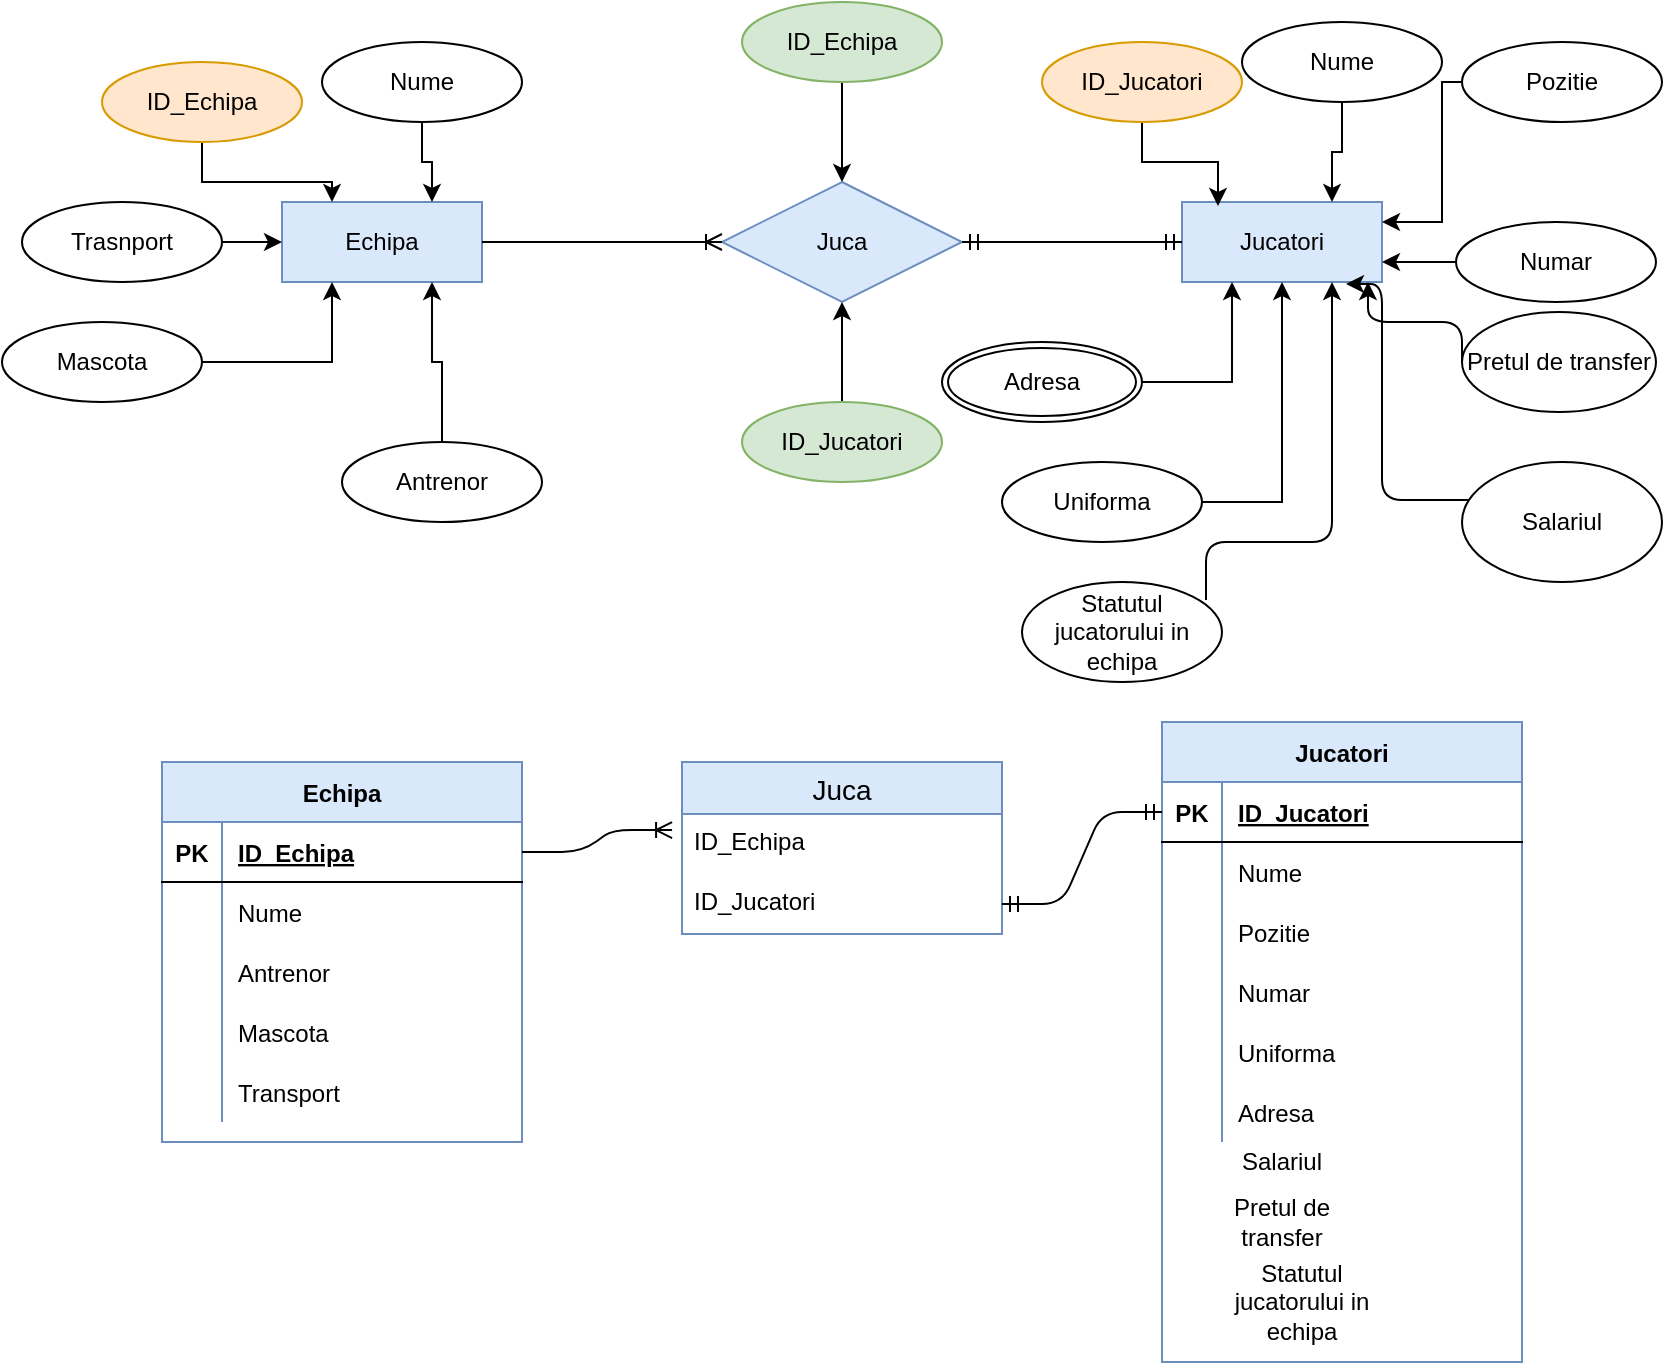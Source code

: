 <mxfile version="14.5.1" type="device"><diagram id="c5y45r__47d3XI2hX6e3" name="Page-1"><mxGraphModel dx="852" dy="494" grid="1" gridSize="10" guides="1" tooltips="1" connect="1" arrows="1" fold="1" page="1" pageScale="1" pageWidth="827" pageHeight="1169" math="0" shadow="0"><root><mxCell id="0"/><mxCell id="1" parent="0"/><mxCell id="ZQf_1yp-HwkTwAO2uzYd-1" value="Echipa" style="whiteSpace=wrap;html=1;align=center;fillColor=#dae8fc;strokeColor=#6c8ebf;" parent="1" vertex="1"><mxGeometry x="140" y="160" width="100" height="40" as="geometry"/></mxCell><mxCell id="ZQf_1yp-HwkTwAO2uzYd-2" value="Jucatori" style="whiteSpace=wrap;html=1;align=center;fillColor=#dae8fc;strokeColor=#6c8ebf;" parent="1" vertex="1"><mxGeometry x="590" y="160" width="100" height="40" as="geometry"/></mxCell><mxCell id="ZQf_1yp-HwkTwAO2uzYd-3" value="Juca" style="shape=rhombus;perimeter=rhombusPerimeter;whiteSpace=wrap;html=1;align=center;fillColor=#dae8fc;strokeColor=#6c8ebf;" parent="1" vertex="1"><mxGeometry x="360" y="150" width="120" height="60" as="geometry"/></mxCell><mxCell id="ZQf_1yp-HwkTwAO2uzYd-4" value="Echipa" style="shape=table;startSize=30;container=1;collapsible=1;childLayout=tableLayout;fixedRows=1;rowLines=0;fontStyle=1;align=center;resizeLast=1;fillColor=#dae8fc;strokeColor=#6c8ebf;" parent="1" vertex="1"><mxGeometry x="80" y="440" width="180" height="190" as="geometry"/></mxCell><mxCell id="ZQf_1yp-HwkTwAO2uzYd-5" value="" style="shape=partialRectangle;collapsible=0;dropTarget=0;pointerEvents=0;fillColor=none;top=0;left=0;bottom=1;right=0;points=[[0,0.5],[1,0.5]];portConstraint=eastwest;" parent="ZQf_1yp-HwkTwAO2uzYd-4" vertex="1"><mxGeometry y="30" width="180" height="30" as="geometry"/></mxCell><mxCell id="ZQf_1yp-HwkTwAO2uzYd-6" value="PK" style="shape=partialRectangle;connectable=0;fillColor=none;top=0;left=0;bottom=0;right=0;fontStyle=1;overflow=hidden;" parent="ZQf_1yp-HwkTwAO2uzYd-5" vertex="1"><mxGeometry width="30" height="30" as="geometry"/></mxCell><mxCell id="ZQf_1yp-HwkTwAO2uzYd-7" value="ID_Echipa" style="shape=partialRectangle;connectable=0;fillColor=none;top=0;left=0;bottom=0;right=0;align=left;spacingLeft=6;fontStyle=5;overflow=hidden;" parent="ZQf_1yp-HwkTwAO2uzYd-5" vertex="1"><mxGeometry x="30" width="150" height="30" as="geometry"/></mxCell><mxCell id="ZQf_1yp-HwkTwAO2uzYd-8" value="" style="shape=partialRectangle;collapsible=0;dropTarget=0;pointerEvents=0;fillColor=none;top=0;left=0;bottom=0;right=0;points=[[0,0.5],[1,0.5]];portConstraint=eastwest;" parent="ZQf_1yp-HwkTwAO2uzYd-4" vertex="1"><mxGeometry y="60" width="180" height="30" as="geometry"/></mxCell><mxCell id="ZQf_1yp-HwkTwAO2uzYd-9" value="" style="shape=partialRectangle;connectable=0;fillColor=none;top=0;left=0;bottom=0;right=0;editable=1;overflow=hidden;" parent="ZQf_1yp-HwkTwAO2uzYd-8" vertex="1"><mxGeometry width="30" height="30" as="geometry"/></mxCell><mxCell id="ZQf_1yp-HwkTwAO2uzYd-10" value="Nume" style="shape=partialRectangle;connectable=0;fillColor=none;top=0;left=0;bottom=0;right=0;align=left;spacingLeft=6;overflow=hidden;" parent="ZQf_1yp-HwkTwAO2uzYd-8" vertex="1"><mxGeometry x="30" width="150" height="30" as="geometry"/></mxCell><mxCell id="ZQf_1yp-HwkTwAO2uzYd-11" value="" style="shape=partialRectangle;collapsible=0;dropTarget=0;pointerEvents=0;fillColor=none;top=0;left=0;bottom=0;right=0;points=[[0,0.5],[1,0.5]];portConstraint=eastwest;" parent="ZQf_1yp-HwkTwAO2uzYd-4" vertex="1"><mxGeometry y="90" width="180" height="30" as="geometry"/></mxCell><mxCell id="ZQf_1yp-HwkTwAO2uzYd-12" value="" style="shape=partialRectangle;connectable=0;fillColor=none;top=0;left=0;bottom=0;right=0;editable=1;overflow=hidden;" parent="ZQf_1yp-HwkTwAO2uzYd-11" vertex="1"><mxGeometry width="30" height="30" as="geometry"/></mxCell><mxCell id="ZQf_1yp-HwkTwAO2uzYd-13" value="Antrenor" style="shape=partialRectangle;connectable=0;fillColor=none;top=0;left=0;bottom=0;right=0;align=left;spacingLeft=6;overflow=hidden;" parent="ZQf_1yp-HwkTwAO2uzYd-11" vertex="1"><mxGeometry x="30" width="150" height="30" as="geometry"/></mxCell><mxCell id="ZQf_1yp-HwkTwAO2uzYd-14" value="" style="shape=partialRectangle;collapsible=0;dropTarget=0;pointerEvents=0;fillColor=none;top=0;left=0;bottom=0;right=0;points=[[0,0.5],[1,0.5]];portConstraint=eastwest;" parent="ZQf_1yp-HwkTwAO2uzYd-4" vertex="1"><mxGeometry y="120" width="180" height="30" as="geometry"/></mxCell><mxCell id="ZQf_1yp-HwkTwAO2uzYd-15" value="" style="shape=partialRectangle;connectable=0;fillColor=none;top=0;left=0;bottom=0;right=0;editable=1;overflow=hidden;" parent="ZQf_1yp-HwkTwAO2uzYd-14" vertex="1"><mxGeometry width="30" height="30" as="geometry"/></mxCell><mxCell id="ZQf_1yp-HwkTwAO2uzYd-16" value="Mascota" style="shape=partialRectangle;connectable=0;fillColor=none;top=0;left=0;bottom=0;right=0;align=left;spacingLeft=6;overflow=hidden;" parent="ZQf_1yp-HwkTwAO2uzYd-14" vertex="1"><mxGeometry x="30" width="150" height="30" as="geometry"/></mxCell><mxCell id="ZQf_1yp-HwkTwAO2uzYd-17" value="" style="shape=partialRectangle;collapsible=0;dropTarget=0;pointerEvents=0;fillColor=none;top=0;left=0;bottom=0;right=0;points=[[0,0.5],[1,0.5]];portConstraint=eastwest;" parent="ZQf_1yp-HwkTwAO2uzYd-4" vertex="1"><mxGeometry y="150" width="180" height="30" as="geometry"/></mxCell><mxCell id="ZQf_1yp-HwkTwAO2uzYd-18" value="" style="shape=partialRectangle;connectable=0;fillColor=none;top=0;left=0;bottom=0;right=0;editable=1;overflow=hidden;" parent="ZQf_1yp-HwkTwAO2uzYd-17" vertex="1"><mxGeometry width="30" height="30" as="geometry"/></mxCell><mxCell id="ZQf_1yp-HwkTwAO2uzYd-19" value="Transport" style="shape=partialRectangle;connectable=0;fillColor=none;top=0;left=0;bottom=0;right=0;align=left;spacingLeft=6;overflow=hidden;" parent="ZQf_1yp-HwkTwAO2uzYd-17" vertex="1"><mxGeometry x="30" width="150" height="30" as="geometry"/></mxCell><mxCell id="ZQf_1yp-HwkTwAO2uzYd-20" value="Juca" style="swimlane;fontStyle=0;childLayout=stackLayout;horizontal=1;startSize=26;horizontalStack=0;resizeParent=1;resizeParentMax=0;resizeLast=0;collapsible=1;marginBottom=0;align=center;fontSize=14;fillColor=#dae8fc;strokeColor=#6c8ebf;" parent="1" vertex="1"><mxGeometry x="340" y="440" width="160" height="86" as="geometry"/></mxCell><mxCell id="ZQf_1yp-HwkTwAO2uzYd-21" value="ID_Echipa" style="text;strokeColor=none;fillColor=none;spacingLeft=4;spacingRight=4;overflow=hidden;rotatable=0;points=[[0,0.5],[1,0.5]];portConstraint=eastwest;fontSize=12;" parent="ZQf_1yp-HwkTwAO2uzYd-20" vertex="1"><mxGeometry y="26" width="160" height="30" as="geometry"/></mxCell><mxCell id="ZQf_1yp-HwkTwAO2uzYd-22" value="ID_Jucatori" style="text;strokeColor=none;fillColor=none;spacingLeft=4;spacingRight=4;overflow=hidden;rotatable=0;points=[[0,0.5],[1,0.5]];portConstraint=eastwest;fontSize=12;" parent="ZQf_1yp-HwkTwAO2uzYd-20" vertex="1"><mxGeometry y="56" width="160" height="30" as="geometry"/></mxCell><mxCell id="ZQf_1yp-HwkTwAO2uzYd-23" value="Jucatori" style="shape=table;startSize=30;container=1;collapsible=1;childLayout=tableLayout;fixedRows=1;rowLines=0;fontStyle=1;align=center;resizeLast=1;fillColor=#dae8fc;strokeColor=#6c8ebf;" parent="1" vertex="1"><mxGeometry x="580" y="420" width="180" height="320" as="geometry"/></mxCell><mxCell id="ZQf_1yp-HwkTwAO2uzYd-24" value="" style="shape=partialRectangle;collapsible=0;dropTarget=0;pointerEvents=0;fillColor=none;top=0;left=0;bottom=1;right=0;points=[[0,0.5],[1,0.5]];portConstraint=eastwest;" parent="ZQf_1yp-HwkTwAO2uzYd-23" vertex="1"><mxGeometry y="30" width="180" height="30" as="geometry"/></mxCell><mxCell id="ZQf_1yp-HwkTwAO2uzYd-25" value="PK" style="shape=partialRectangle;connectable=0;fillColor=none;top=0;left=0;bottom=0;right=0;fontStyle=1;overflow=hidden;" parent="ZQf_1yp-HwkTwAO2uzYd-24" vertex="1"><mxGeometry width="30" height="30" as="geometry"/></mxCell><mxCell id="ZQf_1yp-HwkTwAO2uzYd-26" value="ID_Jucatori" style="shape=partialRectangle;connectable=0;fillColor=none;top=0;left=0;bottom=0;right=0;align=left;spacingLeft=6;fontStyle=5;overflow=hidden;" parent="ZQf_1yp-HwkTwAO2uzYd-24" vertex="1"><mxGeometry x="30" width="150" height="30" as="geometry"/></mxCell><mxCell id="ZQf_1yp-HwkTwAO2uzYd-27" value="" style="shape=partialRectangle;collapsible=0;dropTarget=0;pointerEvents=0;fillColor=none;top=0;left=0;bottom=0;right=0;points=[[0,0.5],[1,0.5]];portConstraint=eastwest;" parent="ZQf_1yp-HwkTwAO2uzYd-23" vertex="1"><mxGeometry y="60" width="180" height="30" as="geometry"/></mxCell><mxCell id="ZQf_1yp-HwkTwAO2uzYd-28" value="" style="shape=partialRectangle;connectable=0;fillColor=none;top=0;left=0;bottom=0;right=0;editable=1;overflow=hidden;" parent="ZQf_1yp-HwkTwAO2uzYd-27" vertex="1"><mxGeometry width="30" height="30" as="geometry"/></mxCell><mxCell id="ZQf_1yp-HwkTwAO2uzYd-29" value="Nume" style="shape=partialRectangle;connectable=0;fillColor=none;top=0;left=0;bottom=0;right=0;align=left;spacingLeft=6;overflow=hidden;" parent="ZQf_1yp-HwkTwAO2uzYd-27" vertex="1"><mxGeometry x="30" width="150" height="30" as="geometry"/></mxCell><mxCell id="ZQf_1yp-HwkTwAO2uzYd-30" value="" style="shape=partialRectangle;collapsible=0;dropTarget=0;pointerEvents=0;fillColor=none;top=0;left=0;bottom=0;right=0;points=[[0,0.5],[1,0.5]];portConstraint=eastwest;" parent="ZQf_1yp-HwkTwAO2uzYd-23" vertex="1"><mxGeometry y="90" width="180" height="30" as="geometry"/></mxCell><mxCell id="ZQf_1yp-HwkTwAO2uzYd-31" value="" style="shape=partialRectangle;connectable=0;fillColor=none;top=0;left=0;bottom=0;right=0;editable=1;overflow=hidden;" parent="ZQf_1yp-HwkTwAO2uzYd-30" vertex="1"><mxGeometry width="30" height="30" as="geometry"/></mxCell><mxCell id="ZQf_1yp-HwkTwAO2uzYd-32" value="Pozitie" style="shape=partialRectangle;connectable=0;fillColor=none;top=0;left=0;bottom=0;right=0;align=left;spacingLeft=6;overflow=hidden;" parent="ZQf_1yp-HwkTwAO2uzYd-30" vertex="1"><mxGeometry x="30" width="150" height="30" as="geometry"/></mxCell><mxCell id="ZQf_1yp-HwkTwAO2uzYd-33" value="" style="shape=partialRectangle;collapsible=0;dropTarget=0;pointerEvents=0;fillColor=none;top=0;left=0;bottom=0;right=0;points=[[0,0.5],[1,0.5]];portConstraint=eastwest;" parent="ZQf_1yp-HwkTwAO2uzYd-23" vertex="1"><mxGeometry y="120" width="180" height="30" as="geometry"/></mxCell><mxCell id="ZQf_1yp-HwkTwAO2uzYd-34" value="" style="shape=partialRectangle;connectable=0;fillColor=none;top=0;left=0;bottom=0;right=0;editable=1;overflow=hidden;" parent="ZQf_1yp-HwkTwAO2uzYd-33" vertex="1"><mxGeometry width="30" height="30" as="geometry"/></mxCell><mxCell id="ZQf_1yp-HwkTwAO2uzYd-35" value="Numar" style="shape=partialRectangle;connectable=0;fillColor=none;top=0;left=0;bottom=0;right=0;align=left;spacingLeft=6;overflow=hidden;" parent="ZQf_1yp-HwkTwAO2uzYd-33" vertex="1"><mxGeometry x="30" width="150" height="30" as="geometry"/></mxCell><mxCell id="ZQf_1yp-HwkTwAO2uzYd-36" value="" style="shape=partialRectangle;collapsible=0;dropTarget=0;pointerEvents=0;fillColor=none;top=0;left=0;bottom=0;right=0;points=[[0,0.5],[1,0.5]];portConstraint=eastwest;" parent="ZQf_1yp-HwkTwAO2uzYd-23" vertex="1"><mxGeometry y="150" width="180" height="30" as="geometry"/></mxCell><mxCell id="ZQf_1yp-HwkTwAO2uzYd-37" value="" style="shape=partialRectangle;connectable=0;fillColor=none;top=0;left=0;bottom=0;right=0;editable=1;overflow=hidden;" parent="ZQf_1yp-HwkTwAO2uzYd-36" vertex="1"><mxGeometry width="30" height="30" as="geometry"/></mxCell><mxCell id="ZQf_1yp-HwkTwAO2uzYd-38" value="Uniforma" style="shape=partialRectangle;connectable=0;fillColor=none;top=0;left=0;bottom=0;right=0;align=left;spacingLeft=6;overflow=hidden;" parent="ZQf_1yp-HwkTwAO2uzYd-36" vertex="1"><mxGeometry x="30" width="150" height="30" as="geometry"/></mxCell><mxCell id="ZQf_1yp-HwkTwAO2uzYd-39" value="" style="shape=partialRectangle;collapsible=0;dropTarget=0;pointerEvents=0;fillColor=none;top=0;left=0;bottom=0;right=0;points=[[0,0.5],[1,0.5]];portConstraint=eastwest;" parent="ZQf_1yp-HwkTwAO2uzYd-23" vertex="1"><mxGeometry y="180" width="180" height="30" as="geometry"/></mxCell><mxCell id="ZQf_1yp-HwkTwAO2uzYd-40" value="" style="shape=partialRectangle;connectable=0;fillColor=none;top=0;left=0;bottom=0;right=0;editable=1;overflow=hidden;" parent="ZQf_1yp-HwkTwAO2uzYd-39" vertex="1"><mxGeometry width="30" height="30" as="geometry"/></mxCell><mxCell id="ZQf_1yp-HwkTwAO2uzYd-41" value="Adresa" style="shape=partialRectangle;connectable=0;fillColor=none;top=0;left=0;bottom=0;right=0;align=left;spacingLeft=6;overflow=hidden;" parent="ZQf_1yp-HwkTwAO2uzYd-39" vertex="1"><mxGeometry x="30" width="150" height="30" as="geometry"/></mxCell><mxCell id="ZQf_1yp-HwkTwAO2uzYd-42" style="edgeStyle=orthogonalEdgeStyle;rounded=0;orthogonalLoop=1;jettySize=auto;html=1;entryX=0.25;entryY=0;entryDx=0;entryDy=0;" parent="1" source="ZQf_1yp-HwkTwAO2uzYd-43" target="ZQf_1yp-HwkTwAO2uzYd-1" edge="1"><mxGeometry relative="1" as="geometry"/></mxCell><mxCell id="ZQf_1yp-HwkTwAO2uzYd-43" value="ID_Echipa" style="ellipse;whiteSpace=wrap;html=1;align=center;fillColor=#ffe6cc;strokeColor=#d79b00;" parent="1" vertex="1"><mxGeometry x="50" y="90" width="100" height="40" as="geometry"/></mxCell><mxCell id="ZQf_1yp-HwkTwAO2uzYd-44" style="edgeStyle=orthogonalEdgeStyle;rounded=0;orthogonalLoop=1;jettySize=auto;html=1;entryX=0.18;entryY=0.05;entryDx=0;entryDy=0;entryPerimeter=0;" parent="1" source="ZQf_1yp-HwkTwAO2uzYd-45" target="ZQf_1yp-HwkTwAO2uzYd-2" edge="1"><mxGeometry relative="1" as="geometry"/></mxCell><mxCell id="ZQf_1yp-HwkTwAO2uzYd-45" value="ID_Jucatori" style="ellipse;whiteSpace=wrap;html=1;align=center;fillColor=#ffe6cc;strokeColor=#d79b00;" parent="1" vertex="1"><mxGeometry x="520" y="80" width="100" height="40" as="geometry"/></mxCell><mxCell id="ZQf_1yp-HwkTwAO2uzYd-46" style="edgeStyle=orthogonalEdgeStyle;rounded=0;orthogonalLoop=1;jettySize=auto;html=1;entryX=0.75;entryY=0;entryDx=0;entryDy=0;" parent="1" source="ZQf_1yp-HwkTwAO2uzYd-47" target="ZQf_1yp-HwkTwAO2uzYd-1" edge="1"><mxGeometry relative="1" as="geometry"/></mxCell><mxCell id="ZQf_1yp-HwkTwAO2uzYd-47" value="Nume" style="ellipse;whiteSpace=wrap;html=1;align=center;" parent="1" vertex="1"><mxGeometry x="160" y="80" width="100" height="40" as="geometry"/></mxCell><mxCell id="ZQf_1yp-HwkTwAO2uzYd-48" style="edgeStyle=orthogonalEdgeStyle;rounded=0;orthogonalLoop=1;jettySize=auto;html=1;entryX=0.75;entryY=0;entryDx=0;entryDy=0;" parent="1" source="ZQf_1yp-HwkTwAO2uzYd-49" target="ZQf_1yp-HwkTwAO2uzYd-2" edge="1"><mxGeometry relative="1" as="geometry"/></mxCell><mxCell id="ZQf_1yp-HwkTwAO2uzYd-49" value="Nume" style="ellipse;whiteSpace=wrap;html=1;align=center;" parent="1" vertex="1"><mxGeometry x="620" y="70" width="100" height="40" as="geometry"/></mxCell><mxCell id="ZQf_1yp-HwkTwAO2uzYd-50" style="edgeStyle=orthogonalEdgeStyle;rounded=0;orthogonalLoop=1;jettySize=auto;html=1;entryX=0.25;entryY=1;entryDx=0;entryDy=0;" parent="1" source="ZQf_1yp-HwkTwAO2uzYd-51" target="ZQf_1yp-HwkTwAO2uzYd-2" edge="1"><mxGeometry relative="1" as="geometry"/></mxCell><mxCell id="ZQf_1yp-HwkTwAO2uzYd-51" value="Adresa" style="ellipse;shape=doubleEllipse;margin=3;whiteSpace=wrap;html=1;align=center;" parent="1" vertex="1"><mxGeometry x="470" y="230" width="100" height="40" as="geometry"/></mxCell><mxCell id="ZQf_1yp-HwkTwAO2uzYd-52" style="edgeStyle=orthogonalEdgeStyle;rounded=0;orthogonalLoop=1;jettySize=auto;html=1;entryX=0.25;entryY=1;entryDx=0;entryDy=0;" parent="1" source="ZQf_1yp-HwkTwAO2uzYd-53" target="ZQf_1yp-HwkTwAO2uzYd-1" edge="1"><mxGeometry relative="1" as="geometry"/></mxCell><mxCell id="ZQf_1yp-HwkTwAO2uzYd-53" value="Mascota" style="ellipse;whiteSpace=wrap;html=1;align=center;" parent="1" vertex="1"><mxGeometry y="220" width="100" height="40" as="geometry"/></mxCell><mxCell id="ZQf_1yp-HwkTwAO2uzYd-54" style="edgeStyle=orthogonalEdgeStyle;rounded=0;orthogonalLoop=1;jettySize=auto;html=1;entryX=0.75;entryY=1;entryDx=0;entryDy=0;" parent="1" source="ZQf_1yp-HwkTwAO2uzYd-55" target="ZQf_1yp-HwkTwAO2uzYd-1" edge="1"><mxGeometry relative="1" as="geometry"/></mxCell><mxCell id="ZQf_1yp-HwkTwAO2uzYd-55" value="Antrenor" style="ellipse;whiteSpace=wrap;html=1;align=center;" parent="1" vertex="1"><mxGeometry x="170" y="280" width="100" height="40" as="geometry"/></mxCell><mxCell id="ZQf_1yp-HwkTwAO2uzYd-56" style="edgeStyle=orthogonalEdgeStyle;rounded=0;orthogonalLoop=1;jettySize=auto;html=1;entryX=0;entryY=0.5;entryDx=0;entryDy=0;" parent="1" source="ZQf_1yp-HwkTwAO2uzYd-57" target="ZQf_1yp-HwkTwAO2uzYd-1" edge="1"><mxGeometry relative="1" as="geometry"/></mxCell><mxCell id="ZQf_1yp-HwkTwAO2uzYd-57" value="Trasnport" style="ellipse;whiteSpace=wrap;html=1;align=center;" parent="1" vertex="1"><mxGeometry x="10" y="160" width="100" height="40" as="geometry"/></mxCell><mxCell id="ZQf_1yp-HwkTwAO2uzYd-58" style="edgeStyle=orthogonalEdgeStyle;rounded=0;orthogonalLoop=1;jettySize=auto;html=1;entryX=1;entryY=0.25;entryDx=0;entryDy=0;" parent="1" source="ZQf_1yp-HwkTwAO2uzYd-59" target="ZQf_1yp-HwkTwAO2uzYd-2" edge="1"><mxGeometry relative="1" as="geometry"><Array as="points"><mxPoint x="720" y="100"/><mxPoint x="720" y="170"/></Array></mxGeometry></mxCell><mxCell id="ZQf_1yp-HwkTwAO2uzYd-59" value="Pozitie" style="ellipse;whiteSpace=wrap;html=1;align=center;" parent="1" vertex="1"><mxGeometry x="730" y="80" width="100" height="40" as="geometry"/></mxCell><mxCell id="ZQf_1yp-HwkTwAO2uzYd-60" style="edgeStyle=orthogonalEdgeStyle;rounded=0;orthogonalLoop=1;jettySize=auto;html=1;entryX=1;entryY=0.75;entryDx=0;entryDy=0;" parent="1" source="ZQf_1yp-HwkTwAO2uzYd-61" target="ZQf_1yp-HwkTwAO2uzYd-2" edge="1"><mxGeometry relative="1" as="geometry"/></mxCell><mxCell id="ZQf_1yp-HwkTwAO2uzYd-61" value="Numar" style="ellipse;whiteSpace=wrap;html=1;align=center;" parent="1" vertex="1"><mxGeometry x="727" y="170" width="100" height="40" as="geometry"/></mxCell><mxCell id="ZQf_1yp-HwkTwAO2uzYd-62" style="edgeStyle=orthogonalEdgeStyle;rounded=0;orthogonalLoop=1;jettySize=auto;html=1;entryX=0.5;entryY=1;entryDx=0;entryDy=0;" parent="1" source="ZQf_1yp-HwkTwAO2uzYd-63" target="ZQf_1yp-HwkTwAO2uzYd-2" edge="1"><mxGeometry relative="1" as="geometry"><Array as="points"><mxPoint x="640" y="310"/></Array></mxGeometry></mxCell><mxCell id="ZQf_1yp-HwkTwAO2uzYd-63" value="Uniforma" style="ellipse;whiteSpace=wrap;html=1;align=center;" parent="1" vertex="1"><mxGeometry x="500" y="290" width="100" height="40" as="geometry"/></mxCell><mxCell id="ZQf_1yp-HwkTwAO2uzYd-64" style="edgeStyle=orthogonalEdgeStyle;rounded=0;orthogonalLoop=1;jettySize=auto;html=1;entryX=0.5;entryY=0;entryDx=0;entryDy=0;" parent="1" source="ZQf_1yp-HwkTwAO2uzYd-65" target="ZQf_1yp-HwkTwAO2uzYd-3" edge="1"><mxGeometry relative="1" as="geometry"/></mxCell><mxCell id="ZQf_1yp-HwkTwAO2uzYd-65" value="ID_Echipa" style="ellipse;whiteSpace=wrap;html=1;align=center;fillColor=#d5e8d4;strokeColor=#82b366;" parent="1" vertex="1"><mxGeometry x="370" y="60" width="100" height="40" as="geometry"/></mxCell><mxCell id="ZQf_1yp-HwkTwAO2uzYd-66" style="edgeStyle=orthogonalEdgeStyle;rounded=0;orthogonalLoop=1;jettySize=auto;html=1;entryX=0.5;entryY=1;entryDx=0;entryDy=0;" parent="1" source="ZQf_1yp-HwkTwAO2uzYd-67" target="ZQf_1yp-HwkTwAO2uzYd-3" edge="1"><mxGeometry relative="1" as="geometry"/></mxCell><mxCell id="ZQf_1yp-HwkTwAO2uzYd-67" value="ID_Jucatori" style="ellipse;whiteSpace=wrap;html=1;align=center;fillColor=#d5e8d4;strokeColor=#82b366;" parent="1" vertex="1"><mxGeometry x="370" y="260" width="100" height="40" as="geometry"/></mxCell><mxCell id="ZQf_1yp-HwkTwAO2uzYd-68" value="" style="edgeStyle=entityRelationEdgeStyle;fontSize=12;html=1;endArrow=ERoneToMany;entryX=0;entryY=0.5;entryDx=0;entryDy=0;exitX=1;exitY=0.5;exitDx=0;exitDy=0;" parent="1" source="ZQf_1yp-HwkTwAO2uzYd-1" target="ZQf_1yp-HwkTwAO2uzYd-3" edge="1"><mxGeometry width="100" height="100" relative="1" as="geometry"><mxPoint x="260" y="310" as="sourcePoint"/><mxPoint x="360" y="210" as="targetPoint"/></mxGeometry></mxCell><mxCell id="ZQf_1yp-HwkTwAO2uzYd-69" value="" style="edgeStyle=entityRelationEdgeStyle;fontSize=12;html=1;endArrow=ERmandOne;startArrow=ERmandOne;entryX=0;entryY=0.5;entryDx=0;entryDy=0;exitX=1;exitY=0.5;exitDx=0;exitDy=0;" parent="1" source="ZQf_1yp-HwkTwAO2uzYd-3" target="ZQf_1yp-HwkTwAO2uzYd-2" edge="1"><mxGeometry width="100" height="100" relative="1" as="geometry"><mxPoint x="470" y="280" as="sourcePoint"/><mxPoint x="570" y="180" as="targetPoint"/></mxGeometry></mxCell><mxCell id="ZQf_1yp-HwkTwAO2uzYd-70" value="" style="edgeStyle=entityRelationEdgeStyle;fontSize=12;html=1;endArrow=ERoneToMany;entryX=-0.031;entryY=0.267;entryDx=0;entryDy=0;exitX=1;exitY=0.5;exitDx=0;exitDy=0;entryPerimeter=0;" parent="1" source="ZQf_1yp-HwkTwAO2uzYd-5" target="ZQf_1yp-HwkTwAO2uzYd-21" edge="1"><mxGeometry width="100" height="100" relative="1" as="geometry"><mxPoint x="240" y="390" as="sourcePoint"/><mxPoint x="360" y="390" as="targetPoint"/></mxGeometry></mxCell><mxCell id="ZQf_1yp-HwkTwAO2uzYd-71" value="" style="edgeStyle=entityRelationEdgeStyle;fontSize=12;html=1;endArrow=ERmandOne;startArrow=ERmandOne;entryX=0;entryY=0.5;entryDx=0;entryDy=0;" parent="1" source="ZQf_1yp-HwkTwAO2uzYd-22" target="ZQf_1yp-HwkTwAO2uzYd-24" edge="1"><mxGeometry width="100" height="100" relative="1" as="geometry"><mxPoint x="470" y="390" as="sourcePoint"/><mxPoint x="580" y="390" as="targetPoint"/></mxGeometry></mxCell><mxCell id="S1Z_QNQPSQRqMkvl8w03-1" value="Pretul de transfer" style="ellipse;whiteSpace=wrap;html=1;" vertex="1" parent="1"><mxGeometry x="730" y="215" width="97" height="50" as="geometry"/></mxCell><mxCell id="S1Z_QNQPSQRqMkvl8w03-2" value="" style="endArrow=classic;html=1;exitX=0;exitY=0.5;exitDx=0;exitDy=0;entryX=0.93;entryY=1;entryDx=0;entryDy=0;entryPerimeter=0;edgeStyle=orthogonalEdgeStyle;" edge="1" parent="1" source="S1Z_QNQPSQRqMkvl8w03-1" target="ZQf_1yp-HwkTwAO2uzYd-2"><mxGeometry width="50" height="50" relative="1" as="geometry"><mxPoint x="640" y="250" as="sourcePoint"/><mxPoint x="690" y="200" as="targetPoint"/><Array as="points"><mxPoint x="730" y="220"/><mxPoint x="683" y="220"/></Array></mxGeometry></mxCell><mxCell id="S1Z_QNQPSQRqMkvl8w03-3" value="Statutul jucatorului in echipa" style="ellipse;whiteSpace=wrap;html=1;" vertex="1" parent="1"><mxGeometry x="510" y="350" width="100" height="50" as="geometry"/></mxCell><mxCell id="S1Z_QNQPSQRqMkvl8w03-4" value="" style="endArrow=classic;html=1;entryX=0.75;entryY=1;entryDx=0;entryDy=0;exitX=0.92;exitY=0.18;exitDx=0;exitDy=0;exitPerimeter=0;edgeStyle=orthogonalEdgeStyle;" edge="1" parent="1" source="S1Z_QNQPSQRqMkvl8w03-3" target="ZQf_1yp-HwkTwAO2uzYd-2"><mxGeometry width="50" height="50" relative="1" as="geometry"><mxPoint x="390" y="280" as="sourcePoint"/><mxPoint x="440" y="230" as="targetPoint"/><Array as="points"><mxPoint x="602" y="330"/><mxPoint x="665" y="330"/></Array></mxGeometry></mxCell><mxCell id="S1Z_QNQPSQRqMkvl8w03-5" style="edgeStyle=orthogonalEdgeStyle;rounded=0;orthogonalLoop=1;jettySize=auto;html=1;exitX=0.75;exitY=1;exitDx=0;exitDy=0;" edge="1" parent="1" source="ZQf_1yp-HwkTwAO2uzYd-2" target="ZQf_1yp-HwkTwAO2uzYd-2"><mxGeometry relative="1" as="geometry"><Array as="points"><mxPoint x="650" y="200"/><mxPoint x="650" y="200"/></Array></mxGeometry></mxCell><mxCell id="S1Z_QNQPSQRqMkvl8w03-6" value="Salariul" style="ellipse;whiteSpace=wrap;html=1;" vertex="1" parent="1"><mxGeometry x="730" y="290" width="100" height="60" as="geometry"/></mxCell><mxCell id="S1Z_QNQPSQRqMkvl8w03-8" value="" style="endArrow=classic;html=1;entryX=0.82;entryY=1.025;entryDx=0;entryDy=0;entryPerimeter=0;exitX=0.03;exitY=0.317;exitDx=0;exitDy=0;exitPerimeter=0;edgeStyle=orthogonalEdgeStyle;" edge="1" parent="1" source="S1Z_QNQPSQRqMkvl8w03-6" target="ZQf_1yp-HwkTwAO2uzYd-2"><mxGeometry width="50" height="50" relative="1" as="geometry"><mxPoint x="700" y="340" as="sourcePoint"/><mxPoint x="750" y="290" as="targetPoint"/><Array as="points"><mxPoint x="690" y="309"/><mxPoint x="690" y="201"/></Array></mxGeometry></mxCell><object label="Salariul" id="S1Z_QNQPSQRqMkvl8w03-15"><mxCell style="text;html=1;strokeColor=none;fillColor=none;align=center;verticalAlign=middle;whiteSpace=wrap;rounded=0;" vertex="1" parent="1"><mxGeometry x="610" y="630" width="60" height="20" as="geometry"/></mxCell></object><object label="Pretul de transfer" id="S1Z_QNQPSQRqMkvl8w03-18"><mxCell style="text;html=1;strokeColor=none;fillColor=none;align=center;verticalAlign=middle;whiteSpace=wrap;rounded=0;" vertex="1" parent="1"><mxGeometry x="610" y="650" width="60" height="40" as="geometry"/></mxCell></object><mxCell id="S1Z_QNQPSQRqMkvl8w03-21" value="Statutul jucatorului in echipa" style="text;html=1;strokeColor=none;fillColor=none;align=center;verticalAlign=middle;whiteSpace=wrap;rounded=0;" vertex="1" parent="1"><mxGeometry x="600" y="700" width="100" height="20" as="geometry"/></mxCell></root></mxGraphModel></diagram></mxfile>
